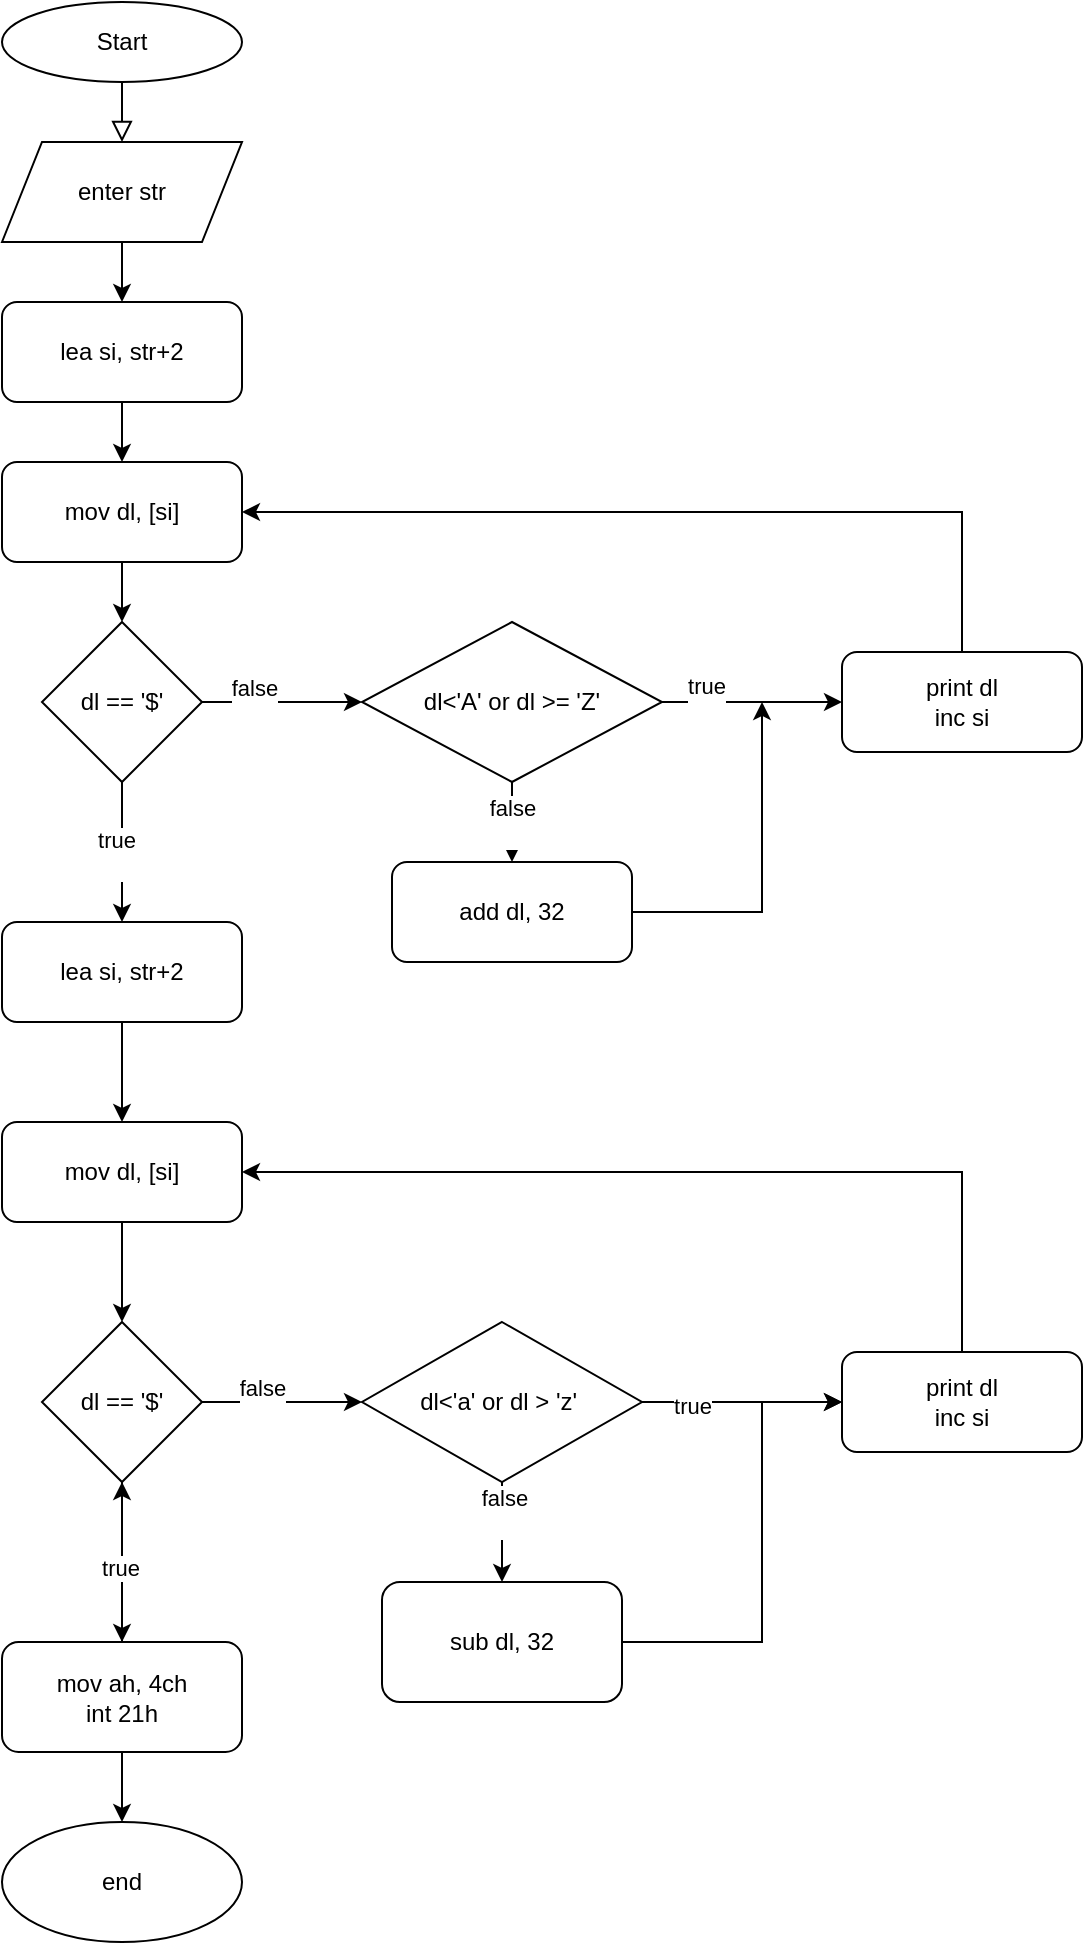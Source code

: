 <mxfile version="24.4.2" type="device">
  <diagram id="C5RBs43oDa-KdzZeNtuy" name="Page-1">
    <mxGraphModel dx="1452" dy="652" grid="1" gridSize="10" guides="1" tooltips="1" connect="1" arrows="1" fold="1" page="1" pageScale="1" pageWidth="827" pageHeight="1169" math="0" shadow="0">
      <root>
        <mxCell id="WIyWlLk6GJQsqaUBKTNV-0" />
        <mxCell id="WIyWlLk6GJQsqaUBKTNV-1" parent="WIyWlLk6GJQsqaUBKTNV-0" />
        <mxCell id="WIyWlLk6GJQsqaUBKTNV-2" value="" style="rounded=0;html=1;jettySize=auto;orthogonalLoop=1;fontSize=11;endArrow=block;endFill=0;endSize=8;strokeWidth=1;shadow=0;labelBackgroundColor=none;edgeStyle=orthogonalEdgeStyle;entryX=0.5;entryY=0;entryDx=0;entryDy=0;" parent="WIyWlLk6GJQsqaUBKTNV-1" target="K3zHG9zC_JJCSQjephyi-133" edge="1">
          <mxGeometry relative="1" as="geometry">
            <mxPoint x="220" y="120" as="sourcePoint" />
            <mxPoint x="220" y="170" as="targetPoint" />
          </mxGeometry>
        </mxCell>
        <mxCell id="K3zHG9zC_JJCSQjephyi-124" value="Start" style="ellipse;whiteSpace=wrap;html=1;" parent="WIyWlLk6GJQsqaUBKTNV-1" vertex="1">
          <mxGeometry x="160" y="80" width="120" height="40" as="geometry" />
        </mxCell>
        <mxCell id="K3zHG9zC_JJCSQjephyi-125" value="lea si, str+2" style="rounded=1;whiteSpace=wrap;html=1;" parent="WIyWlLk6GJQsqaUBKTNV-1" vertex="1">
          <mxGeometry x="160" y="230" width="120" height="50" as="geometry" />
        </mxCell>
        <mxCell id="K3zHG9zC_JJCSQjephyi-126" value="" style="endArrow=classic;html=1;rounded=0;exitX=0.5;exitY=1;exitDx=0;exitDy=0;entryX=0.5;entryY=0;entryDx=0;entryDy=0;" parent="WIyWlLk6GJQsqaUBKTNV-1" source="K3zHG9zC_JJCSQjephyi-133" target="K3zHG9zC_JJCSQjephyi-125" edge="1">
          <mxGeometry width="50" height="50" relative="1" as="geometry">
            <mxPoint x="220" y="250" as="sourcePoint" />
            <mxPoint x="380" y="160" as="targetPoint" />
          </mxGeometry>
        </mxCell>
        <mxCell id="K3zHG9zC_JJCSQjephyi-127" value="mov dl, [si]" style="rounded=1;whiteSpace=wrap;html=1;" parent="WIyWlLk6GJQsqaUBKTNV-1" vertex="1">
          <mxGeometry x="160" y="310" width="120" height="50" as="geometry" />
        </mxCell>
        <mxCell id="K3zHG9zC_JJCSQjephyi-128" value="" style="endArrow=classic;html=1;rounded=0;exitX=0.5;exitY=1;exitDx=0;exitDy=0;entryX=0.5;entryY=0;entryDx=0;entryDy=0;" parent="WIyWlLk6GJQsqaUBKTNV-1" source="K3zHG9zC_JJCSQjephyi-125" target="K3zHG9zC_JJCSQjephyi-127" edge="1">
          <mxGeometry width="50" height="50" relative="1" as="geometry">
            <mxPoint x="360" y="380" as="sourcePoint" />
            <mxPoint x="410" y="330" as="targetPoint" />
          </mxGeometry>
        </mxCell>
        <mxCell id="K3zHG9zC_JJCSQjephyi-129" value="dl == &#39;$&#39;" style="rhombus;whiteSpace=wrap;html=1;" parent="WIyWlLk6GJQsqaUBKTNV-1" vertex="1">
          <mxGeometry x="180" y="390" width="80" height="80" as="geometry" />
        </mxCell>
        <mxCell id="K3zHG9zC_JJCSQjephyi-131" value="" style="endArrow=classic;html=1;rounded=0;exitX=1;exitY=0.5;exitDx=0;exitDy=0;entryX=0;entryY=0.5;entryDx=0;entryDy=0;" parent="WIyWlLk6GJQsqaUBKTNV-1" source="K3zHG9zC_JJCSQjephyi-129" target="K3zHG9zC_JJCSQjephyi-132" edge="1">
          <mxGeometry width="50" height="50" relative="1" as="geometry">
            <mxPoint x="280" y="470" as="sourcePoint" />
            <mxPoint x="310" y="430" as="targetPoint" />
          </mxGeometry>
        </mxCell>
        <mxCell id="K3zHG9zC_JJCSQjephyi-173" value="false&lt;div&gt;&lt;br&gt;&lt;/div&gt;" style="edgeLabel;html=1;align=center;verticalAlign=middle;resizable=0;points=[];" parent="K3zHG9zC_JJCSQjephyi-131" vertex="1" connectable="0">
          <mxGeometry x="-0.35" relative="1" as="geometry">
            <mxPoint as="offset" />
          </mxGeometry>
        </mxCell>
        <mxCell id="K3zHG9zC_JJCSQjephyi-132" value="dl&amp;lt;&#39;A&#39; or dl &amp;gt;= &#39;Z&#39;" style="rhombus;whiteSpace=wrap;html=1;" parent="WIyWlLk6GJQsqaUBKTNV-1" vertex="1">
          <mxGeometry x="340" y="390" width="150" height="80" as="geometry" />
        </mxCell>
        <mxCell id="K3zHG9zC_JJCSQjephyi-133" value="enter str" style="shape=parallelogram;perimeter=parallelogramPerimeter;whiteSpace=wrap;html=1;fixedSize=1;" parent="WIyWlLk6GJQsqaUBKTNV-1" vertex="1">
          <mxGeometry x="160" y="150" width="120" height="50" as="geometry" />
        </mxCell>
        <mxCell id="K3zHG9zC_JJCSQjephyi-134" value="print dl&lt;br&gt;inc si" style="rounded=1;whiteSpace=wrap;html=1;" parent="WIyWlLk6GJQsqaUBKTNV-1" vertex="1">
          <mxGeometry x="580" y="405" width="120" height="50" as="geometry" />
        </mxCell>
        <mxCell id="K3zHG9zC_JJCSQjephyi-136" value="add dl, 32" style="rounded=1;whiteSpace=wrap;html=1;" parent="WIyWlLk6GJQsqaUBKTNV-1" vertex="1">
          <mxGeometry x="355" y="510" width="120" height="50" as="geometry" />
        </mxCell>
        <mxCell id="K3zHG9zC_JJCSQjephyi-138" value="lea si, str+2" style="rounded=1;whiteSpace=wrap;html=1;" parent="WIyWlLk6GJQsqaUBKTNV-1" vertex="1">
          <mxGeometry x="160" y="540" width="120" height="50" as="geometry" />
        </mxCell>
        <mxCell id="K3zHG9zC_JJCSQjephyi-139" value="mov dl, [si]" style="rounded=1;whiteSpace=wrap;html=1;" parent="WIyWlLk6GJQsqaUBKTNV-1" vertex="1">
          <mxGeometry x="160" y="640" width="120" height="50" as="geometry" />
        </mxCell>
        <mxCell id="K3zHG9zC_JJCSQjephyi-140" value="dl == &#39;$&#39;" style="rhombus;whiteSpace=wrap;html=1;" parent="WIyWlLk6GJQsqaUBKTNV-1" vertex="1">
          <mxGeometry x="180" y="740" width="80" height="80" as="geometry" />
        </mxCell>
        <mxCell id="K3zHG9zC_JJCSQjephyi-141" value="" style="endArrow=classic;html=1;rounded=0;exitX=0.5;exitY=1;exitDx=0;exitDy=0;" parent="WIyWlLk6GJQsqaUBKTNV-1" source="K3zHG9zC_JJCSQjephyi-127" target="K3zHG9zC_JJCSQjephyi-129" edge="1">
          <mxGeometry width="50" height="50" relative="1" as="geometry">
            <mxPoint x="340" y="410" as="sourcePoint" />
            <mxPoint x="390" y="360" as="targetPoint" />
          </mxGeometry>
        </mxCell>
        <mxCell id="K3zHG9zC_JJCSQjephyi-143" value="" style="endArrow=classic;html=1;rounded=0;exitX=1;exitY=0.5;exitDx=0;exitDy=0;" parent="WIyWlLk6GJQsqaUBKTNV-1" source="K3zHG9zC_JJCSQjephyi-132" target="K3zHG9zC_JJCSQjephyi-134" edge="1">
          <mxGeometry width="50" height="50" relative="1" as="geometry">
            <mxPoint x="630" y="410" as="sourcePoint" />
            <mxPoint x="680" y="360" as="targetPoint" />
          </mxGeometry>
        </mxCell>
        <mxCell id="K3zHG9zC_JJCSQjephyi-175" value="true&lt;div&gt;&lt;br&gt;&lt;/div&gt;" style="edgeLabel;html=1;align=center;verticalAlign=middle;resizable=0;points=[];" parent="K3zHG9zC_JJCSQjephyi-143" vertex="1" connectable="0">
          <mxGeometry x="-0.511" y="1" relative="1" as="geometry">
            <mxPoint as="offset" />
          </mxGeometry>
        </mxCell>
        <mxCell id="K3zHG9zC_JJCSQjephyi-144" value="" style="endArrow=classic;html=1;rounded=0;exitX=0.5;exitY=1;exitDx=0;exitDy=0;entryX=0.5;entryY=0;entryDx=0;entryDy=0;" parent="WIyWlLk6GJQsqaUBKTNV-1" source="K3zHG9zC_JJCSQjephyi-129" target="K3zHG9zC_JJCSQjephyi-138" edge="1">
          <mxGeometry width="50" height="50" relative="1" as="geometry">
            <mxPoint x="270" y="470" as="sourcePoint" />
            <mxPoint x="220" y="520" as="targetPoint" />
          </mxGeometry>
        </mxCell>
        <mxCell id="K3zHG9zC_JJCSQjephyi-174" value="true&lt;div&gt;&lt;br&gt;&lt;/div&gt;" style="edgeLabel;html=1;align=center;verticalAlign=middle;resizable=0;points=[];" parent="K3zHG9zC_JJCSQjephyi-144" vertex="1" connectable="0">
          <mxGeometry x="0.024" y="-3" relative="1" as="geometry">
            <mxPoint as="offset" />
          </mxGeometry>
        </mxCell>
        <mxCell id="K3zHG9zC_JJCSQjephyi-148" value="" style="endArrow=classic;html=1;rounded=0;exitX=0.5;exitY=1;exitDx=0;exitDy=0;entryX=0.5;entryY=0;entryDx=0;entryDy=0;" parent="WIyWlLk6GJQsqaUBKTNV-1" source="K3zHG9zC_JJCSQjephyi-132" target="K3zHG9zC_JJCSQjephyi-136" edge="1">
          <mxGeometry width="50" height="50" relative="1" as="geometry">
            <mxPoint x="414" y="585" as="sourcePoint" />
            <mxPoint x="660" y="630" as="targetPoint" />
          </mxGeometry>
        </mxCell>
        <mxCell id="K3zHG9zC_JJCSQjephyi-178" value="false&lt;div&gt;&lt;br&gt;&lt;/div&gt;" style="edgeLabel;html=1;align=center;verticalAlign=middle;resizable=0;points=[];" parent="K3zHG9zC_JJCSQjephyi-148" vertex="1" connectable="0">
          <mxGeometry x="-0.024" relative="1" as="geometry">
            <mxPoint as="offset" />
          </mxGeometry>
        </mxCell>
        <mxCell id="K3zHG9zC_JJCSQjephyi-150" value="" style="endArrow=classic;html=1;rounded=0;exitX=1;exitY=0.5;exitDx=0;exitDy=0;" parent="WIyWlLk6GJQsqaUBKTNV-1" source="K3zHG9zC_JJCSQjephyi-136" edge="1">
          <mxGeometry width="50" height="50" relative="1" as="geometry">
            <mxPoint x="620" y="750" as="sourcePoint" />
            <mxPoint x="540" y="430" as="targetPoint" />
            <Array as="points">
              <mxPoint x="540" y="535" />
            </Array>
          </mxGeometry>
        </mxCell>
        <mxCell id="K3zHG9zC_JJCSQjephyi-151" value="" style="endArrow=classic;html=1;rounded=0;exitX=0.5;exitY=0;exitDx=0;exitDy=0;entryX=1;entryY=0.5;entryDx=0;entryDy=0;" parent="WIyWlLk6GJQsqaUBKTNV-1" source="K3zHG9zC_JJCSQjephyi-134" target="K3zHG9zC_JJCSQjephyi-127" edge="1">
          <mxGeometry width="50" height="50" relative="1" as="geometry">
            <mxPoint x="610" y="360" as="sourcePoint" />
            <mxPoint x="660" y="310" as="targetPoint" />
            <Array as="points">
              <mxPoint x="640" y="335" />
            </Array>
          </mxGeometry>
        </mxCell>
        <mxCell id="K3zHG9zC_JJCSQjephyi-153" value="dl&amp;lt;&#39;a&#39; or dl &amp;gt; &#39;z&#39;&amp;nbsp;" style="rhombus;whiteSpace=wrap;html=1;" parent="WIyWlLk6GJQsqaUBKTNV-1" vertex="1">
          <mxGeometry x="340" y="740" width="140" height="80" as="geometry" />
        </mxCell>
        <mxCell id="K3zHG9zC_JJCSQjephyi-154" value="print dl&lt;br&gt;inc si" style="rounded=1;whiteSpace=wrap;html=1;" parent="WIyWlLk6GJQsqaUBKTNV-1" vertex="1">
          <mxGeometry x="580" y="755" width="120" height="50" as="geometry" />
        </mxCell>
        <mxCell id="K3zHG9zC_JJCSQjephyi-156" value="sub dl, 32" style="rounded=1;whiteSpace=wrap;html=1;" parent="WIyWlLk6GJQsqaUBKTNV-1" vertex="1">
          <mxGeometry x="350" y="870" width="120" height="60" as="geometry" />
        </mxCell>
        <mxCell id="K3zHG9zC_JJCSQjephyi-158" value="" style="endArrow=classic;html=1;rounded=0;exitX=1;exitY=0.5;exitDx=0;exitDy=0;" parent="WIyWlLk6GJQsqaUBKTNV-1" source="K3zHG9zC_JJCSQjephyi-153" target="K3zHG9zC_JJCSQjephyi-154" edge="1">
          <mxGeometry width="50" height="50" relative="1" as="geometry">
            <mxPoint x="656" y="870" as="sourcePoint" />
            <mxPoint x="706" y="820" as="targetPoint" />
          </mxGeometry>
        </mxCell>
        <mxCell id="K3zHG9zC_JJCSQjephyi-181" value="true" style="edgeLabel;html=1;align=center;verticalAlign=middle;resizable=0;points=[];" parent="K3zHG9zC_JJCSQjephyi-158" vertex="1" connectable="0">
          <mxGeometry x="-0.5" y="-2" relative="1" as="geometry">
            <mxPoint as="offset" />
          </mxGeometry>
        </mxCell>
        <mxCell id="K3zHG9zC_JJCSQjephyi-160" value="" style="endArrow=classic;html=1;rounded=0;exitX=0.5;exitY=1;exitDx=0;exitDy=0;entryX=0.5;entryY=0;entryDx=0;entryDy=0;" parent="WIyWlLk6GJQsqaUBKTNV-1" source="K3zHG9zC_JJCSQjephyi-153" target="K3zHG9zC_JJCSQjephyi-156" edge="1">
          <mxGeometry width="50" height="50" relative="1" as="geometry">
            <mxPoint x="414" y="940" as="sourcePoint" />
            <mxPoint x="686" y="1090" as="targetPoint" />
          </mxGeometry>
        </mxCell>
        <mxCell id="K3zHG9zC_JJCSQjephyi-184" value="false&lt;div&gt;&lt;br&gt;&lt;/div&gt;" style="edgeLabel;html=1;align=center;verticalAlign=middle;resizable=0;points=[];" parent="K3zHG9zC_JJCSQjephyi-160" vertex="1" connectable="0">
          <mxGeometry x="-0.429" y="1" relative="1" as="geometry">
            <mxPoint as="offset" />
          </mxGeometry>
        </mxCell>
        <mxCell id="K3zHG9zC_JJCSQjephyi-162" value="" style="endArrow=classic;html=1;rounded=0;exitX=1;exitY=0.5;exitDx=0;exitDy=0;entryX=0;entryY=0.5;entryDx=0;entryDy=0;" parent="WIyWlLk6GJQsqaUBKTNV-1" source="K3zHG9zC_JJCSQjephyi-156" target="K3zHG9zC_JJCSQjephyi-154" edge="1">
          <mxGeometry width="50" height="50" relative="1" as="geometry">
            <mxPoint x="646" y="1210" as="sourcePoint" />
            <mxPoint x="670" y="880" as="targetPoint" />
            <Array as="points">
              <mxPoint x="540" y="900" />
              <mxPoint x="540" y="780" />
            </Array>
          </mxGeometry>
        </mxCell>
        <mxCell id="mHx3GBXdA7gHMaou9L64-0" value="" style="edgeStyle=orthogonalEdgeStyle;rounded=0;orthogonalLoop=1;jettySize=auto;html=1;" edge="1" parent="WIyWlLk6GJQsqaUBKTNV-1" source="K3zHG9zC_JJCSQjephyi-164" target="K3zHG9zC_JJCSQjephyi-140">
          <mxGeometry relative="1" as="geometry" />
        </mxCell>
        <mxCell id="K3zHG9zC_JJCSQjephyi-164" value="mov ah, 4ch&lt;br&gt;int 21h" style="rounded=1;whiteSpace=wrap;html=1;" parent="WIyWlLk6GJQsqaUBKTNV-1" vertex="1">
          <mxGeometry x="160" y="900" width="120" height="55" as="geometry" />
        </mxCell>
        <mxCell id="K3zHG9zC_JJCSQjephyi-165" value="" style="endArrow=classic;html=1;rounded=0;exitX=0.5;exitY=1;exitDx=0;exitDy=0;entryX=0.5;entryY=0;entryDx=0;entryDy=0;" parent="WIyWlLk6GJQsqaUBKTNV-1" source="K3zHG9zC_JJCSQjephyi-138" target="K3zHG9zC_JJCSQjephyi-139" edge="1">
          <mxGeometry width="50" height="50" relative="1" as="geometry">
            <mxPoint x="410" y="860" as="sourcePoint" />
            <mxPoint x="460" y="810" as="targetPoint" />
          </mxGeometry>
        </mxCell>
        <mxCell id="K3zHG9zC_JJCSQjephyi-166" value="" style="endArrow=classic;html=1;rounded=0;exitX=0.5;exitY=1;exitDx=0;exitDy=0;entryX=0.5;entryY=0;entryDx=0;entryDy=0;" parent="WIyWlLk6GJQsqaUBKTNV-1" source="K3zHG9zC_JJCSQjephyi-139" target="K3zHG9zC_JJCSQjephyi-140" edge="1">
          <mxGeometry width="50" height="50" relative="1" as="geometry">
            <mxPoint x="360" y="860" as="sourcePoint" />
            <mxPoint x="410" y="810" as="targetPoint" />
          </mxGeometry>
        </mxCell>
        <mxCell id="K3zHG9zC_JJCSQjephyi-167" value="" style="endArrow=classic;html=1;rounded=0;exitX=0.5;exitY=1;exitDx=0;exitDy=0;entryX=0.5;entryY=0;entryDx=0;entryDy=0;" parent="WIyWlLk6GJQsqaUBKTNV-1" source="K3zHG9zC_JJCSQjephyi-140" target="K3zHG9zC_JJCSQjephyi-164" edge="1">
          <mxGeometry width="50" height="50" relative="1" as="geometry">
            <mxPoint x="370" y="840" as="sourcePoint" />
            <mxPoint x="220" y="870" as="targetPoint" />
          </mxGeometry>
        </mxCell>
        <mxCell id="K3zHG9zC_JJCSQjephyi-180" value="&lt;div&gt;true&lt;/div&gt;" style="edgeLabel;html=1;align=center;verticalAlign=middle;resizable=0;points=[];" parent="K3zHG9zC_JJCSQjephyi-167" vertex="1" connectable="0">
          <mxGeometry x="0.08" y="-1" relative="1" as="geometry">
            <mxPoint as="offset" />
          </mxGeometry>
        </mxCell>
        <mxCell id="K3zHG9zC_JJCSQjephyi-168" value="" style="endArrow=classic;html=1;rounded=0;exitX=1;exitY=0.5;exitDx=0;exitDy=0;entryX=0;entryY=0.5;entryDx=0;entryDy=0;" parent="WIyWlLk6GJQsqaUBKTNV-1" source="K3zHG9zC_JJCSQjephyi-140" target="K3zHG9zC_JJCSQjephyi-153" edge="1">
          <mxGeometry width="50" height="50" relative="1" as="geometry">
            <mxPoint x="240" y="850" as="sourcePoint" />
            <mxPoint x="320" y="780" as="targetPoint" />
          </mxGeometry>
        </mxCell>
        <mxCell id="K3zHG9zC_JJCSQjephyi-179" value="&lt;div&gt;false&lt;/div&gt;&lt;div&gt;&lt;br&gt;&lt;/div&gt;" style="edgeLabel;html=1;align=center;verticalAlign=middle;resizable=0;points=[];" parent="K3zHG9zC_JJCSQjephyi-168" vertex="1" connectable="0">
          <mxGeometry x="-0.267" relative="1" as="geometry">
            <mxPoint as="offset" />
          </mxGeometry>
        </mxCell>
        <mxCell id="K3zHG9zC_JJCSQjephyi-170" value="end" style="ellipse;whiteSpace=wrap;html=1;" parent="WIyWlLk6GJQsqaUBKTNV-1" vertex="1">
          <mxGeometry x="160" y="990" width="120" height="60" as="geometry" />
        </mxCell>
        <mxCell id="K3zHG9zC_JJCSQjephyi-171" value="" style="endArrow=classic;html=1;rounded=0;exitX=0.5;exitY=1;exitDx=0;exitDy=0;entryX=0.5;entryY=0;entryDx=0;entryDy=0;" parent="WIyWlLk6GJQsqaUBKTNV-1" source="K3zHG9zC_JJCSQjephyi-164" target="K3zHG9zC_JJCSQjephyi-170" edge="1">
          <mxGeometry width="50" height="50" relative="1" as="geometry">
            <mxPoint x="390" y="1140" as="sourcePoint" />
            <mxPoint x="440" y="1090" as="targetPoint" />
          </mxGeometry>
        </mxCell>
        <mxCell id="K3zHG9zC_JJCSQjephyi-172" value="" style="endArrow=classic;html=1;rounded=0;entryX=1;entryY=0.5;entryDx=0;entryDy=0;exitX=0.5;exitY=0;exitDx=0;exitDy=0;" parent="WIyWlLk6GJQsqaUBKTNV-1" source="K3zHG9zC_JJCSQjephyi-154" target="K3zHG9zC_JJCSQjephyi-139" edge="1">
          <mxGeometry width="50" height="50" relative="1" as="geometry">
            <mxPoint x="730" y="850" as="sourcePoint" />
            <mxPoint x="750" y="720" as="targetPoint" />
            <Array as="points">
              <mxPoint x="640" y="665" />
            </Array>
          </mxGeometry>
        </mxCell>
      </root>
    </mxGraphModel>
  </diagram>
</mxfile>
